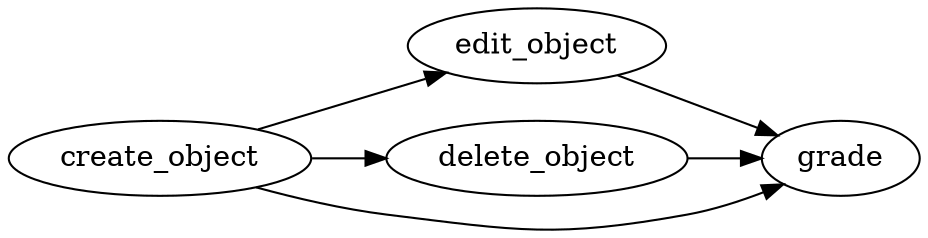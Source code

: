 digraph CausalDAG {
    rankdir=LR;
    "create_object" -> "edit_object";
    "create_object" -> "delete_object";
    "create_object" -> "grade";
    "edit_object" -> "grade";
    "delete_object" -> "grade";
}